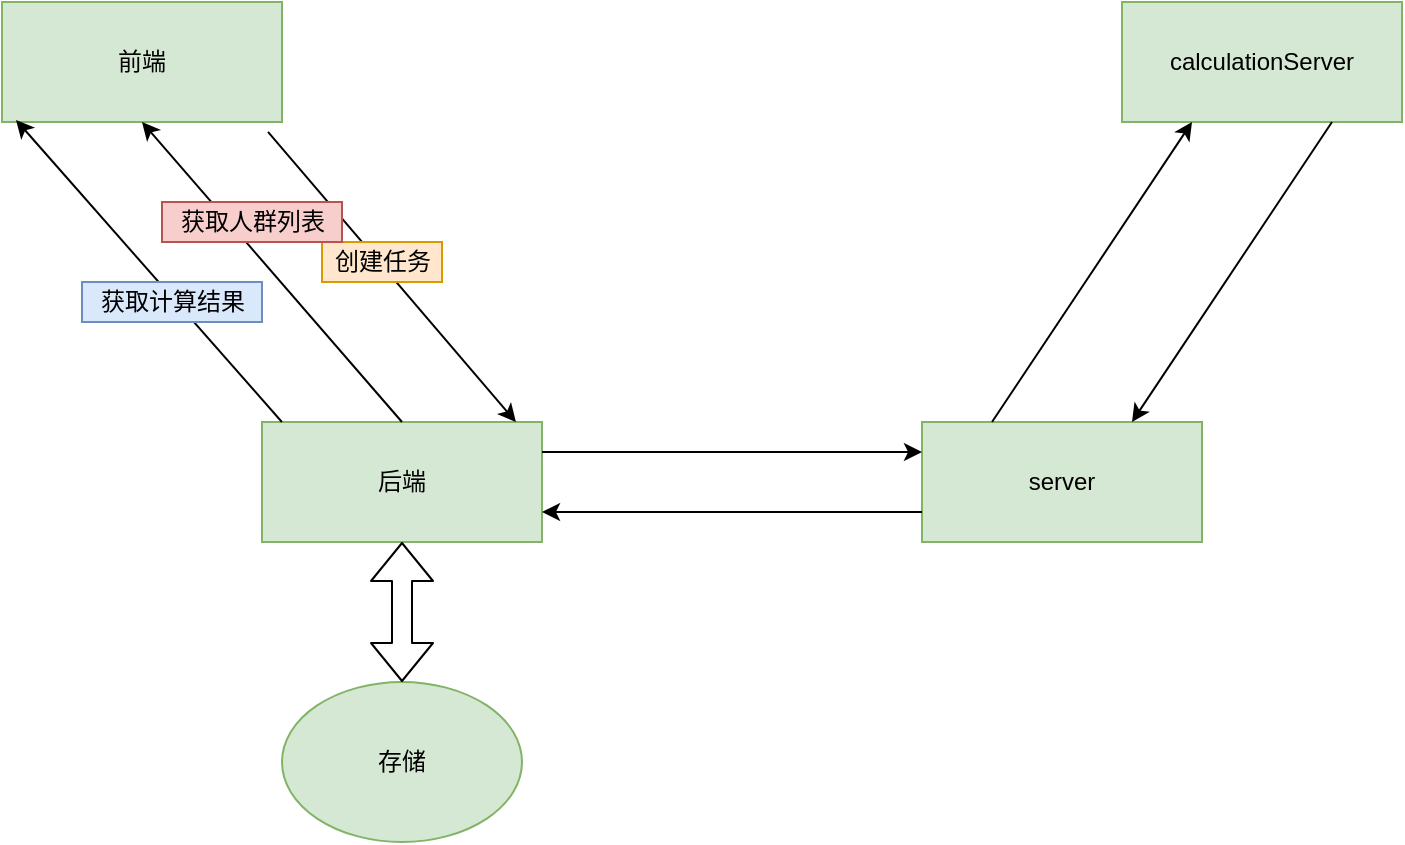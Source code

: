 <mxfile version="15.3.5" type="github">
  <diagram id="EKa7_gNf7zfb-kAgc2LX" name="Page-1">
    <mxGraphModel dx="1186" dy="661" grid="1" gridSize="10" guides="1" tooltips="1" connect="1" arrows="1" fold="1" page="1" pageScale="1" pageWidth="827" pageHeight="1169" math="0" shadow="0">
      <root>
        <mxCell id="0" />
        <mxCell id="1" parent="0" />
        <mxCell id="5jckf4sXhnyCD4tCLGnr-1" value="后端" style="rounded=0;whiteSpace=wrap;html=1;fillColor=#d5e8d4;strokeColor=#82b366;" parent="1" vertex="1">
          <mxGeometry x="230" y="240" width="140" height="60" as="geometry" />
        </mxCell>
        <mxCell id="5jckf4sXhnyCD4tCLGnr-2" value="server" style="rounded=0;whiteSpace=wrap;html=1;fillColor=#d5e8d4;strokeColor=#82b366;" parent="1" vertex="1">
          <mxGeometry x="560" y="240" width="140" height="60" as="geometry" />
        </mxCell>
        <mxCell id="5jckf4sXhnyCD4tCLGnr-3" value="calculationServer" style="rounded=0;whiteSpace=wrap;html=1;fillColor=#d5e8d4;strokeColor=#82b366;" parent="1" vertex="1">
          <mxGeometry x="660" y="30" width="140" height="60" as="geometry" />
        </mxCell>
        <mxCell id="5jckf4sXhnyCD4tCLGnr-4" value="前端" style="rounded=0;whiteSpace=wrap;html=1;fillColor=#d5e8d4;strokeColor=#82b366;" parent="1" vertex="1">
          <mxGeometry x="100" y="30" width="140" height="60" as="geometry" />
        </mxCell>
        <mxCell id="5jckf4sXhnyCD4tCLGnr-6" value="存储" style="ellipse;whiteSpace=wrap;html=1;fillColor=#d5e8d4;strokeColor=#82b366;" parent="1" vertex="1">
          <mxGeometry x="240" y="370" width="120" height="80" as="geometry" />
        </mxCell>
        <mxCell id="5jckf4sXhnyCD4tCLGnr-7" value="" style="endArrow=classic;html=1;entryX=0.907;entryY=0;entryDx=0;entryDy=0;entryPerimeter=0;exitX=0.95;exitY=1.083;exitDx=0;exitDy=0;exitPerimeter=0;" parent="1" source="5jckf4sXhnyCD4tCLGnr-4" target="5jckf4sXhnyCD4tCLGnr-1" edge="1">
          <mxGeometry width="50" height="50" relative="1" as="geometry">
            <mxPoint x="210" y="290" as="sourcePoint" />
            <mxPoint x="260" y="240" as="targetPoint" />
          </mxGeometry>
        </mxCell>
        <mxCell id="5jckf4sXhnyCD4tCLGnr-9" value="" style="endArrow=classic;html=1;exitX=0.071;exitY=0;exitDx=0;exitDy=0;entryX=0.05;entryY=0.983;entryDx=0;entryDy=0;exitPerimeter=0;entryPerimeter=0;" parent="1" source="5jckf4sXhnyCD4tCLGnr-1" target="5jckf4sXhnyCD4tCLGnr-4" edge="1">
          <mxGeometry width="50" height="50" relative="1" as="geometry">
            <mxPoint x="210" y="255" as="sourcePoint" />
            <mxPoint x="320" y="255" as="targetPoint" />
          </mxGeometry>
        </mxCell>
        <mxCell id="5jckf4sXhnyCD4tCLGnr-10" value="" style="endArrow=classic;html=1;exitX=1;exitY=0.25;exitDx=0;exitDy=0;entryX=0;entryY=0.25;entryDx=0;entryDy=0;" parent="1" source="5jckf4sXhnyCD4tCLGnr-1" target="5jckf4sXhnyCD4tCLGnr-2" edge="1">
          <mxGeometry width="50" height="50" relative="1" as="geometry">
            <mxPoint x="210" y="255" as="sourcePoint" />
            <mxPoint x="320" y="255" as="targetPoint" />
          </mxGeometry>
        </mxCell>
        <mxCell id="5jckf4sXhnyCD4tCLGnr-11" value="" style="endArrow=classic;html=1;exitX=0.25;exitY=0;exitDx=0;exitDy=0;entryX=0.25;entryY=1;entryDx=0;entryDy=0;" parent="1" source="5jckf4sXhnyCD4tCLGnr-2" target="5jckf4sXhnyCD4tCLGnr-3" edge="1">
          <mxGeometry width="50" height="50" relative="1" as="geometry">
            <mxPoint x="460" y="255" as="sourcePoint" />
            <mxPoint x="590" y="255" as="targetPoint" />
          </mxGeometry>
        </mxCell>
        <mxCell id="5jckf4sXhnyCD4tCLGnr-13" value="" style="endArrow=classic;html=1;exitX=0.75;exitY=1;exitDx=0;exitDy=0;entryX=0.75;entryY=0;entryDx=0;entryDy=0;" parent="1" source="5jckf4sXhnyCD4tCLGnr-3" target="5jckf4sXhnyCD4tCLGnr-2" edge="1">
          <mxGeometry width="50" height="50" relative="1" as="geometry">
            <mxPoint x="625" y="240" as="sourcePoint" />
            <mxPoint x="625" y="150" as="targetPoint" />
          </mxGeometry>
        </mxCell>
        <mxCell id="5jckf4sXhnyCD4tCLGnr-14" value="" style="endArrow=classic;html=1;exitX=0;exitY=0.75;exitDx=0;exitDy=0;entryX=1;entryY=0.75;entryDx=0;entryDy=0;" parent="1" source="5jckf4sXhnyCD4tCLGnr-2" target="5jckf4sXhnyCD4tCLGnr-1" edge="1">
          <mxGeometry width="50" height="50" relative="1" as="geometry">
            <mxPoint x="460" y="255" as="sourcePoint" />
            <mxPoint x="590" y="255" as="targetPoint" />
          </mxGeometry>
        </mxCell>
        <mxCell id="5jckf4sXhnyCD4tCLGnr-17" value="" style="shape=flexArrow;endArrow=classic;startArrow=classic;html=1;exitX=0.5;exitY=0;exitDx=0;exitDy=0;entryX=0.5;entryY=1;entryDx=0;entryDy=0;" parent="1" source="5jckf4sXhnyCD4tCLGnr-6" edge="1" target="5jckf4sXhnyCD4tCLGnr-1">
          <mxGeometry width="100" height="100" relative="1" as="geometry">
            <mxPoint x="340" y="400" as="sourcePoint" />
            <mxPoint x="380" y="290" as="targetPoint" />
            <Array as="points" />
          </mxGeometry>
        </mxCell>
        <mxCell id="mhgw-0x8I8vTwFVpFLUy-2" value="创建任务" style="text;html=1;align=center;verticalAlign=middle;resizable=0;points=[];autosize=1;strokeColor=#d79b00;fillColor=#ffe6cc;" vertex="1" parent="1">
          <mxGeometry x="260" y="150" width="60" height="20" as="geometry" />
        </mxCell>
        <mxCell id="mhgw-0x8I8vTwFVpFLUy-3" value="" style="endArrow=classic;html=1;exitX=0.5;exitY=0;exitDx=0;exitDy=0;" edge="1" parent="1" source="5jckf4sXhnyCD4tCLGnr-1">
          <mxGeometry width="50" height="50" relative="1" as="geometry">
            <mxPoint x="298.94" y="240" as="sourcePoint" />
            <mxPoint x="170" y="90" as="targetPoint" />
          </mxGeometry>
        </mxCell>
        <mxCell id="mhgw-0x8I8vTwFVpFLUy-6" value="获取人群列表" style="text;html=1;align=center;verticalAlign=middle;resizable=0;points=[];autosize=1;strokeColor=#b85450;fillColor=#f8cecc;" vertex="1" parent="1">
          <mxGeometry x="180" y="130" width="90" height="20" as="geometry" />
        </mxCell>
        <mxCell id="mhgw-0x8I8vTwFVpFLUy-7" value="获取计算结果" style="text;html=1;align=center;verticalAlign=middle;resizable=0;points=[];autosize=1;strokeColor=#6c8ebf;fillColor=#dae8fc;" vertex="1" parent="1">
          <mxGeometry x="140" y="170" width="90" height="20" as="geometry" />
        </mxCell>
      </root>
    </mxGraphModel>
  </diagram>
</mxfile>
